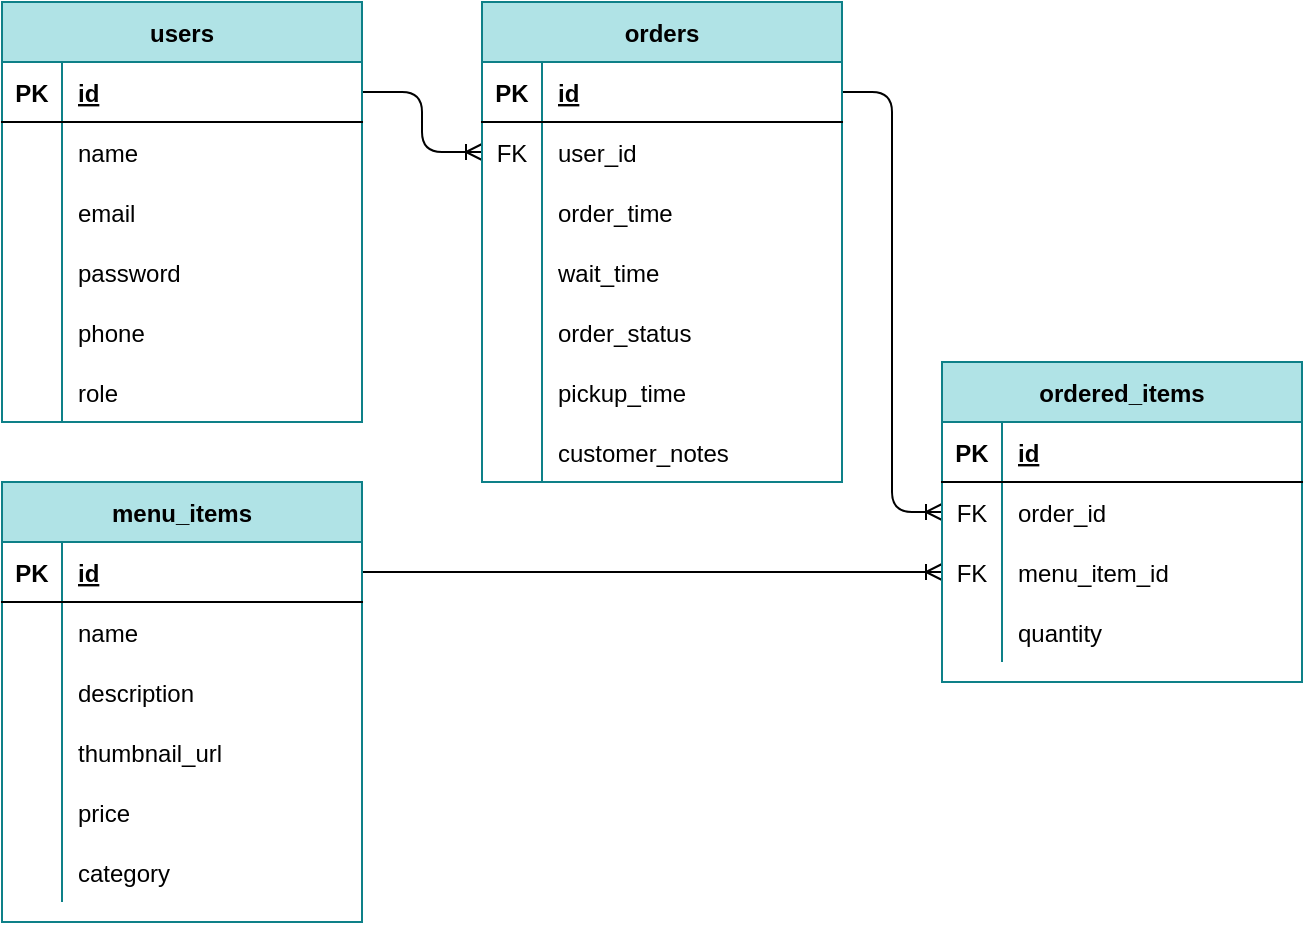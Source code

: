 <mxfile version="13.4.9" type="github">
  <diagram id="R2lEEEUBdFMjLlhIrx00" name="Page-1">
    <mxGraphModel dx="946" dy="614" grid="1" gridSize="10" guides="1" tooltips="1" connect="1" arrows="1" fold="1" page="1" pageScale="1" pageWidth="850" pageHeight="1100" math="0" shadow="0" extFonts="Permanent Marker^https://fonts.googleapis.com/css?family=Permanent+Marker">
      <root>
        <mxCell id="0" />
        <mxCell id="1" parent="0" />
        <mxCell id="WOKz1QPU6Jla9YFI9S8J-139" value="" style="edgeStyle=entityRelationEdgeStyle;fontSize=12;html=1;endArrow=ERoneToMany;entryX=0;entryY=0.5;entryDx=0;entryDy=0;exitX=1;exitY=0.5;exitDx=0;exitDy=0;" edge="1" parent="1" source="WOKz1QPU6Jla9YFI9S8J-94" target="WOKz1QPU6Jla9YFI9S8J-87">
          <mxGeometry width="100" height="100" relative="1" as="geometry">
            <mxPoint x="340" y="390" as="sourcePoint" />
            <mxPoint x="440" y="290" as="targetPoint" />
          </mxGeometry>
        </mxCell>
        <mxCell id="WOKz1QPU6Jla9YFI9S8J-140" value="" style="edgeStyle=orthogonalEdgeStyle;fontSize=12;html=1;endArrow=ERoneToMany;entryX=0;entryY=0.5;entryDx=0;entryDy=0;exitX=1;exitY=0.5;exitDx=0;exitDy=0;" edge="1" parent="1" source="WOKz1QPU6Jla9YFI9S8J-68" target="WOKz1QPU6Jla9YFI9S8J-110">
          <mxGeometry width="100" height="100" relative="1" as="geometry">
            <mxPoint x="230" y="80" as="sourcePoint" />
            <mxPoint x="450" y="-60" as="targetPoint" />
          </mxGeometry>
        </mxCell>
        <mxCell id="WOKz1QPU6Jla9YFI9S8J-67" value="users" style="shape=table;startSize=30;container=1;collapsible=1;childLayout=tableLayout;fixedRows=1;rowLines=0;fontStyle=1;align=center;resizeLast=1;fillColor=#b0e3e6;strokeColor=#0e8088;" vertex="1" parent="1">
          <mxGeometry x="40" y="40" width="180" height="210" as="geometry" />
        </mxCell>
        <mxCell id="WOKz1QPU6Jla9YFI9S8J-68" value="" style="shape=partialRectangle;collapsible=0;dropTarget=0;pointerEvents=0;fillColor=none;top=0;left=0;bottom=1;right=0;points=[[0,0.5],[1,0.5]];portConstraint=eastwest;" vertex="1" parent="WOKz1QPU6Jla9YFI9S8J-67">
          <mxGeometry y="30" width="180" height="30" as="geometry" />
        </mxCell>
        <mxCell id="WOKz1QPU6Jla9YFI9S8J-69" value="PK" style="shape=partialRectangle;connectable=0;fillColor=none;top=0;left=0;bottom=0;right=0;fontStyle=1;overflow=hidden;" vertex="1" parent="WOKz1QPU6Jla9YFI9S8J-68">
          <mxGeometry width="30" height="30" as="geometry" />
        </mxCell>
        <mxCell id="WOKz1QPU6Jla9YFI9S8J-70" value="id" style="shape=partialRectangle;connectable=0;fillColor=none;top=0;left=0;bottom=0;right=0;align=left;spacingLeft=6;fontStyle=5;overflow=hidden;" vertex="1" parent="WOKz1QPU6Jla9YFI9S8J-68">
          <mxGeometry x="30" width="150" height="30" as="geometry" />
        </mxCell>
        <mxCell id="WOKz1QPU6Jla9YFI9S8J-71" value="" style="shape=partialRectangle;collapsible=0;dropTarget=0;pointerEvents=0;fillColor=none;top=0;left=0;bottom=0;right=0;points=[[0,0.5],[1,0.5]];portConstraint=eastwest;" vertex="1" parent="WOKz1QPU6Jla9YFI9S8J-67">
          <mxGeometry y="60" width="180" height="30" as="geometry" />
        </mxCell>
        <mxCell id="WOKz1QPU6Jla9YFI9S8J-72" value="" style="shape=partialRectangle;connectable=0;fillColor=none;top=0;left=0;bottom=0;right=0;editable=1;overflow=hidden;" vertex="1" parent="WOKz1QPU6Jla9YFI9S8J-71">
          <mxGeometry width="30" height="30" as="geometry" />
        </mxCell>
        <mxCell id="WOKz1QPU6Jla9YFI9S8J-73" value="name" style="shape=partialRectangle;connectable=0;fillColor=none;top=0;left=0;bottom=0;right=0;align=left;spacingLeft=6;overflow=hidden;" vertex="1" parent="WOKz1QPU6Jla9YFI9S8J-71">
          <mxGeometry x="30" width="150" height="30" as="geometry" />
        </mxCell>
        <mxCell id="WOKz1QPU6Jla9YFI9S8J-74" value="" style="shape=partialRectangle;collapsible=0;dropTarget=0;pointerEvents=0;fillColor=none;top=0;left=0;bottom=0;right=0;points=[[0,0.5],[1,0.5]];portConstraint=eastwest;" vertex="1" parent="WOKz1QPU6Jla9YFI9S8J-67">
          <mxGeometry y="90" width="180" height="30" as="geometry" />
        </mxCell>
        <mxCell id="WOKz1QPU6Jla9YFI9S8J-75" value="" style="shape=partialRectangle;connectable=0;fillColor=none;top=0;left=0;bottom=0;right=0;editable=1;overflow=hidden;" vertex="1" parent="WOKz1QPU6Jla9YFI9S8J-74">
          <mxGeometry width="30" height="30" as="geometry" />
        </mxCell>
        <mxCell id="WOKz1QPU6Jla9YFI9S8J-76" value="email" style="shape=partialRectangle;connectable=0;fillColor=none;top=0;left=0;bottom=0;right=0;align=left;spacingLeft=6;overflow=hidden;" vertex="1" parent="WOKz1QPU6Jla9YFI9S8J-74">
          <mxGeometry x="30" width="150" height="30" as="geometry" />
        </mxCell>
        <mxCell id="WOKz1QPU6Jla9YFI9S8J-77" value="" style="shape=partialRectangle;collapsible=0;dropTarget=0;pointerEvents=0;fillColor=none;top=0;left=0;bottom=0;right=0;points=[[0,0.5],[1,0.5]];portConstraint=eastwest;" vertex="1" parent="WOKz1QPU6Jla9YFI9S8J-67">
          <mxGeometry y="120" width="180" height="30" as="geometry" />
        </mxCell>
        <mxCell id="WOKz1QPU6Jla9YFI9S8J-78" value="" style="shape=partialRectangle;connectable=0;fillColor=none;top=0;left=0;bottom=0;right=0;editable=1;overflow=hidden;" vertex="1" parent="WOKz1QPU6Jla9YFI9S8J-77">
          <mxGeometry width="30" height="30" as="geometry" />
        </mxCell>
        <mxCell id="WOKz1QPU6Jla9YFI9S8J-79" value="password" style="shape=partialRectangle;connectable=0;fillColor=none;top=0;left=0;bottom=0;right=0;align=left;spacingLeft=6;overflow=hidden;" vertex="1" parent="WOKz1QPU6Jla9YFI9S8J-77">
          <mxGeometry x="30" width="150" height="30" as="geometry" />
        </mxCell>
        <mxCell id="WOKz1QPU6Jla9YFI9S8J-119" value="" style="shape=partialRectangle;collapsible=0;dropTarget=0;pointerEvents=0;fillColor=none;top=0;left=0;bottom=0;right=0;points=[[0,0.5],[1,0.5]];portConstraint=eastwest;" vertex="1" parent="WOKz1QPU6Jla9YFI9S8J-67">
          <mxGeometry y="150" width="180" height="30" as="geometry" />
        </mxCell>
        <mxCell id="WOKz1QPU6Jla9YFI9S8J-120" value="" style="shape=partialRectangle;connectable=0;fillColor=none;top=0;left=0;bottom=0;right=0;editable=1;overflow=hidden;" vertex="1" parent="WOKz1QPU6Jla9YFI9S8J-119">
          <mxGeometry width="30" height="30" as="geometry" />
        </mxCell>
        <mxCell id="WOKz1QPU6Jla9YFI9S8J-121" value="phone" style="shape=partialRectangle;connectable=0;fillColor=none;top=0;left=0;bottom=0;right=0;align=left;spacingLeft=6;overflow=hidden;" vertex="1" parent="WOKz1QPU6Jla9YFI9S8J-119">
          <mxGeometry x="30" width="150" height="30" as="geometry" />
        </mxCell>
        <mxCell id="WOKz1QPU6Jla9YFI9S8J-122" value="" style="shape=partialRectangle;collapsible=0;dropTarget=0;pointerEvents=0;fillColor=none;top=0;left=0;bottom=0;right=0;points=[[0,0.5],[1,0.5]];portConstraint=eastwest;" vertex="1" parent="WOKz1QPU6Jla9YFI9S8J-67">
          <mxGeometry y="180" width="180" height="30" as="geometry" />
        </mxCell>
        <mxCell id="WOKz1QPU6Jla9YFI9S8J-123" value="" style="shape=partialRectangle;connectable=0;fillColor=none;top=0;left=0;bottom=0;right=0;editable=1;overflow=hidden;" vertex="1" parent="WOKz1QPU6Jla9YFI9S8J-122">
          <mxGeometry width="30" height="30" as="geometry" />
        </mxCell>
        <mxCell id="WOKz1QPU6Jla9YFI9S8J-124" value="role" style="shape=partialRectangle;connectable=0;fillColor=none;top=0;left=0;bottom=0;right=0;align=left;spacingLeft=6;overflow=hidden;" vertex="1" parent="WOKz1QPU6Jla9YFI9S8J-122">
          <mxGeometry x="30" width="150" height="30" as="geometry" />
        </mxCell>
        <mxCell id="WOKz1QPU6Jla9YFI9S8J-93" value="menu_items" style="shape=table;startSize=30;container=1;collapsible=1;childLayout=tableLayout;fixedRows=1;rowLines=0;fontStyle=1;align=center;resizeLast=1;fillColor=#b0e3e6;strokeColor=#0e8088;" vertex="1" parent="1">
          <mxGeometry x="40" y="280" width="180" height="220" as="geometry" />
        </mxCell>
        <mxCell id="WOKz1QPU6Jla9YFI9S8J-94" value="" style="shape=partialRectangle;collapsible=0;dropTarget=0;pointerEvents=0;fillColor=none;top=0;left=0;bottom=1;right=0;points=[[0,0.5],[1,0.5]];portConstraint=eastwest;" vertex="1" parent="WOKz1QPU6Jla9YFI9S8J-93">
          <mxGeometry y="30" width="180" height="30" as="geometry" />
        </mxCell>
        <mxCell id="WOKz1QPU6Jla9YFI9S8J-95" value="PK" style="shape=partialRectangle;connectable=0;fillColor=none;top=0;left=0;bottom=0;right=0;fontStyle=1;overflow=hidden;" vertex="1" parent="WOKz1QPU6Jla9YFI9S8J-94">
          <mxGeometry width="30" height="30" as="geometry" />
        </mxCell>
        <mxCell id="WOKz1QPU6Jla9YFI9S8J-96" value="id" style="shape=partialRectangle;connectable=0;fillColor=none;top=0;left=0;bottom=0;right=0;align=left;spacingLeft=6;fontStyle=5;overflow=hidden;" vertex="1" parent="WOKz1QPU6Jla9YFI9S8J-94">
          <mxGeometry x="30" width="150" height="30" as="geometry" />
        </mxCell>
        <mxCell id="WOKz1QPU6Jla9YFI9S8J-97" value="" style="shape=partialRectangle;collapsible=0;dropTarget=0;pointerEvents=0;fillColor=none;top=0;left=0;bottom=0;right=0;points=[[0,0.5],[1,0.5]];portConstraint=eastwest;" vertex="1" parent="WOKz1QPU6Jla9YFI9S8J-93">
          <mxGeometry y="60" width="180" height="30" as="geometry" />
        </mxCell>
        <mxCell id="WOKz1QPU6Jla9YFI9S8J-98" value="" style="shape=partialRectangle;connectable=0;fillColor=none;top=0;left=0;bottom=0;right=0;editable=1;overflow=hidden;" vertex="1" parent="WOKz1QPU6Jla9YFI9S8J-97">
          <mxGeometry width="30" height="30" as="geometry" />
        </mxCell>
        <mxCell id="WOKz1QPU6Jla9YFI9S8J-99" value="name" style="shape=partialRectangle;connectable=0;fillColor=none;top=0;left=0;bottom=0;right=0;align=left;spacingLeft=6;overflow=hidden;" vertex="1" parent="WOKz1QPU6Jla9YFI9S8J-97">
          <mxGeometry x="30" width="150" height="30" as="geometry" />
        </mxCell>
        <mxCell id="WOKz1QPU6Jla9YFI9S8J-100" value="" style="shape=partialRectangle;collapsible=0;dropTarget=0;pointerEvents=0;fillColor=none;top=0;left=0;bottom=0;right=0;points=[[0,0.5],[1,0.5]];portConstraint=eastwest;" vertex="1" parent="WOKz1QPU6Jla9YFI9S8J-93">
          <mxGeometry y="90" width="180" height="30" as="geometry" />
        </mxCell>
        <mxCell id="WOKz1QPU6Jla9YFI9S8J-101" value="" style="shape=partialRectangle;connectable=0;fillColor=none;top=0;left=0;bottom=0;right=0;editable=1;overflow=hidden;" vertex="1" parent="WOKz1QPU6Jla9YFI9S8J-100">
          <mxGeometry width="30" height="30" as="geometry" />
        </mxCell>
        <mxCell id="WOKz1QPU6Jla9YFI9S8J-102" value="description" style="shape=partialRectangle;connectable=0;fillColor=none;top=0;left=0;bottom=0;right=0;align=left;spacingLeft=6;overflow=hidden;" vertex="1" parent="WOKz1QPU6Jla9YFI9S8J-100">
          <mxGeometry x="30" width="150" height="30" as="geometry" />
        </mxCell>
        <mxCell id="WOKz1QPU6Jla9YFI9S8J-103" value="" style="shape=partialRectangle;collapsible=0;dropTarget=0;pointerEvents=0;fillColor=none;top=0;left=0;bottom=0;right=0;points=[[0,0.5],[1,0.5]];portConstraint=eastwest;" vertex="1" parent="WOKz1QPU6Jla9YFI9S8J-93">
          <mxGeometry y="120" width="180" height="30" as="geometry" />
        </mxCell>
        <mxCell id="WOKz1QPU6Jla9YFI9S8J-104" value="" style="shape=partialRectangle;connectable=0;fillColor=none;top=0;left=0;bottom=0;right=0;editable=1;overflow=hidden;" vertex="1" parent="WOKz1QPU6Jla9YFI9S8J-103">
          <mxGeometry width="30" height="30" as="geometry" />
        </mxCell>
        <mxCell id="WOKz1QPU6Jla9YFI9S8J-105" value="thumbnail_url" style="shape=partialRectangle;connectable=0;fillColor=none;top=0;left=0;bottom=0;right=0;align=left;spacingLeft=6;overflow=hidden;" vertex="1" parent="WOKz1QPU6Jla9YFI9S8J-103">
          <mxGeometry x="30" width="150" height="30" as="geometry" />
        </mxCell>
        <mxCell id="WOKz1QPU6Jla9YFI9S8J-125" value="" style="shape=partialRectangle;collapsible=0;dropTarget=0;pointerEvents=0;fillColor=none;top=0;left=0;bottom=0;right=0;points=[[0,0.5],[1,0.5]];portConstraint=eastwest;" vertex="1" parent="WOKz1QPU6Jla9YFI9S8J-93">
          <mxGeometry y="150" width="180" height="30" as="geometry" />
        </mxCell>
        <mxCell id="WOKz1QPU6Jla9YFI9S8J-126" value="" style="shape=partialRectangle;connectable=0;fillColor=none;top=0;left=0;bottom=0;right=0;editable=1;overflow=hidden;" vertex="1" parent="WOKz1QPU6Jla9YFI9S8J-125">
          <mxGeometry width="30" height="30" as="geometry" />
        </mxCell>
        <mxCell id="WOKz1QPU6Jla9YFI9S8J-127" value="price" style="shape=partialRectangle;connectable=0;fillColor=none;top=0;left=0;bottom=0;right=0;align=left;spacingLeft=6;overflow=hidden;" vertex="1" parent="WOKz1QPU6Jla9YFI9S8J-125">
          <mxGeometry x="30" width="150" height="30" as="geometry" />
        </mxCell>
        <mxCell id="WOKz1QPU6Jla9YFI9S8J-128" value="" style="shape=partialRectangle;collapsible=0;dropTarget=0;pointerEvents=0;fillColor=none;top=0;left=0;bottom=0;right=0;points=[[0,0.5],[1,0.5]];portConstraint=eastwest;" vertex="1" parent="WOKz1QPU6Jla9YFI9S8J-93">
          <mxGeometry y="180" width="180" height="30" as="geometry" />
        </mxCell>
        <mxCell id="WOKz1QPU6Jla9YFI9S8J-129" value="" style="shape=partialRectangle;connectable=0;fillColor=none;top=0;left=0;bottom=0;right=0;editable=1;overflow=hidden;" vertex="1" parent="WOKz1QPU6Jla9YFI9S8J-128">
          <mxGeometry width="30" height="30" as="geometry" />
        </mxCell>
        <mxCell id="WOKz1QPU6Jla9YFI9S8J-130" value="category" style="shape=partialRectangle;connectable=0;fillColor=none;top=0;left=0;bottom=0;right=0;align=left;spacingLeft=6;overflow=hidden;" vertex="1" parent="WOKz1QPU6Jla9YFI9S8J-128">
          <mxGeometry x="30" width="150" height="30" as="geometry" />
        </mxCell>
        <mxCell id="WOKz1QPU6Jla9YFI9S8J-144" value="" style="edgeStyle=orthogonalEdgeStyle;fontSize=12;html=1;endArrow=ERoneToMany;entryX=0;entryY=0.5;entryDx=0;entryDy=0;exitX=1;exitY=0.5;exitDx=0;exitDy=0;" edge="1" parent="1" source="WOKz1QPU6Jla9YFI9S8J-107" target="WOKz1QPU6Jla9YFI9S8J-84">
          <mxGeometry width="100" height="100" relative="1" as="geometry">
            <mxPoint x="500" y="80" as="sourcePoint" />
            <mxPoint x="600" y="-20" as="targetPoint" />
          </mxGeometry>
        </mxCell>
        <mxCell id="WOKz1QPU6Jla9YFI9S8J-106" value="orders" style="shape=table;startSize=30;container=1;collapsible=1;childLayout=tableLayout;fixedRows=1;rowLines=0;fontStyle=1;align=center;resizeLast=1;fillColor=#b0e3e6;strokeColor=#0e8088;" vertex="1" parent="1">
          <mxGeometry x="280" y="40" width="180" height="240" as="geometry" />
        </mxCell>
        <mxCell id="WOKz1QPU6Jla9YFI9S8J-107" value="" style="shape=partialRectangle;collapsible=0;dropTarget=0;pointerEvents=0;fillColor=none;top=0;left=0;bottom=1;right=0;points=[[0,0.5],[1,0.5]];portConstraint=eastwest;" vertex="1" parent="WOKz1QPU6Jla9YFI9S8J-106">
          <mxGeometry y="30" width="180" height="30" as="geometry" />
        </mxCell>
        <mxCell id="WOKz1QPU6Jla9YFI9S8J-108" value="PK" style="shape=partialRectangle;connectable=0;fillColor=none;top=0;left=0;bottom=0;right=0;fontStyle=1;overflow=hidden;" vertex="1" parent="WOKz1QPU6Jla9YFI9S8J-107">
          <mxGeometry width="30" height="30" as="geometry" />
        </mxCell>
        <mxCell id="WOKz1QPU6Jla9YFI9S8J-109" value="id" style="shape=partialRectangle;connectable=0;fillColor=none;top=0;left=0;bottom=0;right=0;align=left;spacingLeft=6;fontStyle=5;overflow=hidden;" vertex="1" parent="WOKz1QPU6Jla9YFI9S8J-107">
          <mxGeometry x="30" width="150" height="30" as="geometry" />
        </mxCell>
        <mxCell id="WOKz1QPU6Jla9YFI9S8J-110" value="" style="shape=partialRectangle;collapsible=0;dropTarget=0;pointerEvents=0;fillColor=none;top=0;left=0;bottom=0;right=0;points=[[0,0.5],[1,0.5]];portConstraint=eastwest;" vertex="1" parent="WOKz1QPU6Jla9YFI9S8J-106">
          <mxGeometry y="60" width="180" height="30" as="geometry" />
        </mxCell>
        <mxCell id="WOKz1QPU6Jla9YFI9S8J-111" value="FK" style="shape=partialRectangle;connectable=0;fillColor=none;top=0;left=0;bottom=0;right=0;editable=1;overflow=hidden;" vertex="1" parent="WOKz1QPU6Jla9YFI9S8J-110">
          <mxGeometry width="30" height="30" as="geometry" />
        </mxCell>
        <mxCell id="WOKz1QPU6Jla9YFI9S8J-112" value="user_id" style="shape=partialRectangle;connectable=0;fillColor=none;top=0;left=0;bottom=0;right=0;align=left;spacingLeft=6;overflow=hidden;" vertex="1" parent="WOKz1QPU6Jla9YFI9S8J-110">
          <mxGeometry x="30" width="150" height="30" as="geometry" />
        </mxCell>
        <mxCell id="WOKz1QPU6Jla9YFI9S8J-113" value="" style="shape=partialRectangle;collapsible=0;dropTarget=0;pointerEvents=0;fillColor=none;top=0;left=0;bottom=0;right=0;points=[[0,0.5],[1,0.5]];portConstraint=eastwest;" vertex="1" parent="WOKz1QPU6Jla9YFI9S8J-106">
          <mxGeometry y="90" width="180" height="30" as="geometry" />
        </mxCell>
        <mxCell id="WOKz1QPU6Jla9YFI9S8J-114" value="" style="shape=partialRectangle;connectable=0;fillColor=none;top=0;left=0;bottom=0;right=0;editable=1;overflow=hidden;" vertex="1" parent="WOKz1QPU6Jla9YFI9S8J-113">
          <mxGeometry width="30" height="30" as="geometry" />
        </mxCell>
        <mxCell id="WOKz1QPU6Jla9YFI9S8J-115" value="order_time" style="shape=partialRectangle;connectable=0;fillColor=none;top=0;left=0;bottom=0;right=0;align=left;spacingLeft=6;overflow=hidden;" vertex="1" parent="WOKz1QPU6Jla9YFI9S8J-113">
          <mxGeometry x="30" width="150" height="30" as="geometry" />
        </mxCell>
        <mxCell id="WOKz1QPU6Jla9YFI9S8J-131" value="" style="shape=partialRectangle;collapsible=0;dropTarget=0;pointerEvents=0;fillColor=none;top=0;left=0;bottom=0;right=0;points=[[0,0.5],[1,0.5]];portConstraint=eastwest;" vertex="1" parent="WOKz1QPU6Jla9YFI9S8J-106">
          <mxGeometry y="120" width="180" height="30" as="geometry" />
        </mxCell>
        <mxCell id="WOKz1QPU6Jla9YFI9S8J-132" value="" style="shape=partialRectangle;connectable=0;fillColor=none;top=0;left=0;bottom=0;right=0;editable=1;overflow=hidden;" vertex="1" parent="WOKz1QPU6Jla9YFI9S8J-131">
          <mxGeometry width="30" height="30" as="geometry" />
        </mxCell>
        <mxCell id="WOKz1QPU6Jla9YFI9S8J-133" value="wait_time" style="shape=partialRectangle;connectable=0;fillColor=none;top=0;left=0;bottom=0;right=0;align=left;spacingLeft=6;overflow=hidden;" vertex="1" parent="WOKz1QPU6Jla9YFI9S8J-131">
          <mxGeometry x="30" width="150" height="30" as="geometry" />
        </mxCell>
        <mxCell id="WOKz1QPU6Jla9YFI9S8J-134" value="" style="shape=partialRectangle;collapsible=0;dropTarget=0;pointerEvents=0;fillColor=none;top=0;left=0;bottom=0;right=0;points=[[0,0.5],[1,0.5]];portConstraint=eastwest;" vertex="1" parent="WOKz1QPU6Jla9YFI9S8J-106">
          <mxGeometry y="150" width="180" height="30" as="geometry" />
        </mxCell>
        <mxCell id="WOKz1QPU6Jla9YFI9S8J-135" value="" style="shape=partialRectangle;connectable=0;fillColor=none;top=0;left=0;bottom=0;right=0;editable=1;overflow=hidden;" vertex="1" parent="WOKz1QPU6Jla9YFI9S8J-134">
          <mxGeometry width="30" height="30" as="geometry" />
        </mxCell>
        <mxCell id="WOKz1QPU6Jla9YFI9S8J-136" value="order_status" style="shape=partialRectangle;connectable=0;fillColor=none;top=0;left=0;bottom=0;right=0;align=left;spacingLeft=6;overflow=hidden;" vertex="1" parent="WOKz1QPU6Jla9YFI9S8J-134">
          <mxGeometry x="30" width="150" height="30" as="geometry" />
        </mxCell>
        <mxCell id="WOKz1QPU6Jla9YFI9S8J-116" value="" style="shape=partialRectangle;collapsible=0;dropTarget=0;pointerEvents=0;fillColor=none;top=0;left=0;bottom=0;right=0;points=[[0,0.5],[1,0.5]];portConstraint=eastwest;" vertex="1" parent="WOKz1QPU6Jla9YFI9S8J-106">
          <mxGeometry y="180" width="180" height="30" as="geometry" />
        </mxCell>
        <mxCell id="WOKz1QPU6Jla9YFI9S8J-117" value="" style="shape=partialRectangle;connectable=0;fillColor=none;top=0;left=0;bottom=0;right=0;editable=1;overflow=hidden;" vertex="1" parent="WOKz1QPU6Jla9YFI9S8J-116">
          <mxGeometry width="30" height="30" as="geometry" />
        </mxCell>
        <mxCell id="WOKz1QPU6Jla9YFI9S8J-118" value="pickup_time" style="shape=partialRectangle;connectable=0;fillColor=none;top=0;left=0;bottom=0;right=0;align=left;spacingLeft=6;overflow=hidden;" vertex="1" parent="WOKz1QPU6Jla9YFI9S8J-116">
          <mxGeometry x="30" width="150" height="30" as="geometry" />
        </mxCell>
        <mxCell id="WOKz1QPU6Jla9YFI9S8J-145" value="" style="shape=partialRectangle;collapsible=0;dropTarget=0;pointerEvents=0;fillColor=none;top=0;left=0;bottom=0;right=0;points=[[0,0.5],[1,0.5]];portConstraint=eastwest;" vertex="1" parent="WOKz1QPU6Jla9YFI9S8J-106">
          <mxGeometry y="210" width="180" height="30" as="geometry" />
        </mxCell>
        <mxCell id="WOKz1QPU6Jla9YFI9S8J-146" value="" style="shape=partialRectangle;connectable=0;fillColor=none;top=0;left=0;bottom=0;right=0;editable=1;overflow=hidden;" vertex="1" parent="WOKz1QPU6Jla9YFI9S8J-145">
          <mxGeometry width="30" height="30" as="geometry" />
        </mxCell>
        <mxCell id="WOKz1QPU6Jla9YFI9S8J-147" value="customer_notes" style="shape=partialRectangle;connectable=0;fillColor=none;top=0;left=0;bottom=0;right=0;align=left;spacingLeft=6;overflow=hidden;" vertex="1" parent="WOKz1QPU6Jla9YFI9S8J-145">
          <mxGeometry x="30" width="150" height="30" as="geometry" />
        </mxCell>
        <mxCell id="WOKz1QPU6Jla9YFI9S8J-80" value="ordered_items" style="shape=table;startSize=30;container=1;collapsible=1;childLayout=tableLayout;fixedRows=1;rowLines=0;fontStyle=1;align=center;resizeLast=1;fillColor=#b0e3e6;strokeColor=#0e8088;" vertex="1" parent="1">
          <mxGeometry x="510" y="220" width="180" height="160" as="geometry" />
        </mxCell>
        <mxCell id="WOKz1QPU6Jla9YFI9S8J-81" value="" style="shape=partialRectangle;collapsible=0;dropTarget=0;pointerEvents=0;fillColor=none;top=0;left=0;bottom=1;right=0;points=[[0,0.5],[1,0.5]];portConstraint=eastwest;" vertex="1" parent="WOKz1QPU6Jla9YFI9S8J-80">
          <mxGeometry y="30" width="180" height="30" as="geometry" />
        </mxCell>
        <mxCell id="WOKz1QPU6Jla9YFI9S8J-82" value="PK" style="shape=partialRectangle;connectable=0;fillColor=none;top=0;left=0;bottom=0;right=0;fontStyle=1;overflow=hidden;" vertex="1" parent="WOKz1QPU6Jla9YFI9S8J-81">
          <mxGeometry width="30" height="30" as="geometry" />
        </mxCell>
        <mxCell id="WOKz1QPU6Jla9YFI9S8J-83" value="id" style="shape=partialRectangle;connectable=0;fillColor=none;top=0;left=0;bottom=0;right=0;align=left;spacingLeft=6;fontStyle=5;overflow=hidden;" vertex="1" parent="WOKz1QPU6Jla9YFI9S8J-81">
          <mxGeometry x="30" width="150" height="30" as="geometry" />
        </mxCell>
        <mxCell id="WOKz1QPU6Jla9YFI9S8J-84" value="" style="shape=partialRectangle;collapsible=0;dropTarget=0;pointerEvents=0;fillColor=none;top=0;left=0;bottom=0;right=0;points=[[0,0.5],[1,0.5]];portConstraint=eastwest;" vertex="1" parent="WOKz1QPU6Jla9YFI9S8J-80">
          <mxGeometry y="60" width="180" height="30" as="geometry" />
        </mxCell>
        <mxCell id="WOKz1QPU6Jla9YFI9S8J-85" value="FK" style="shape=partialRectangle;connectable=0;fillColor=none;top=0;left=0;bottom=0;right=0;editable=1;overflow=hidden;" vertex="1" parent="WOKz1QPU6Jla9YFI9S8J-84">
          <mxGeometry width="30" height="30" as="geometry" />
        </mxCell>
        <mxCell id="WOKz1QPU6Jla9YFI9S8J-86" value="order_id" style="shape=partialRectangle;connectable=0;fillColor=none;top=0;left=0;bottom=0;right=0;align=left;spacingLeft=6;overflow=hidden;" vertex="1" parent="WOKz1QPU6Jla9YFI9S8J-84">
          <mxGeometry x="30" width="150" height="30" as="geometry" />
        </mxCell>
        <mxCell id="WOKz1QPU6Jla9YFI9S8J-87" value="" style="shape=partialRectangle;collapsible=0;dropTarget=0;pointerEvents=0;fillColor=none;top=0;left=0;bottom=0;right=0;points=[[0,0.5],[1,0.5]];portConstraint=eastwest;" vertex="1" parent="WOKz1QPU6Jla9YFI9S8J-80">
          <mxGeometry y="90" width="180" height="30" as="geometry" />
        </mxCell>
        <mxCell id="WOKz1QPU6Jla9YFI9S8J-88" value="FK" style="shape=partialRectangle;connectable=0;fillColor=none;top=0;left=0;bottom=0;right=0;editable=1;overflow=hidden;" vertex="1" parent="WOKz1QPU6Jla9YFI9S8J-87">
          <mxGeometry width="30" height="30" as="geometry" />
        </mxCell>
        <mxCell id="WOKz1QPU6Jla9YFI9S8J-89" value="menu_item_id" style="shape=partialRectangle;connectable=0;fillColor=none;top=0;left=0;bottom=0;right=0;align=left;spacingLeft=6;overflow=hidden;" vertex="1" parent="WOKz1QPU6Jla9YFI9S8J-87">
          <mxGeometry x="30" width="150" height="30" as="geometry" />
        </mxCell>
        <mxCell id="WOKz1QPU6Jla9YFI9S8J-90" value="" style="shape=partialRectangle;collapsible=0;dropTarget=0;pointerEvents=0;fillColor=none;top=0;left=0;bottom=0;right=0;points=[[0,0.5],[1,0.5]];portConstraint=eastwest;" vertex="1" parent="WOKz1QPU6Jla9YFI9S8J-80">
          <mxGeometry y="120" width="180" height="30" as="geometry" />
        </mxCell>
        <mxCell id="WOKz1QPU6Jla9YFI9S8J-91" value="" style="shape=partialRectangle;connectable=0;fillColor=none;top=0;left=0;bottom=0;right=0;editable=1;overflow=hidden;" vertex="1" parent="WOKz1QPU6Jla9YFI9S8J-90">
          <mxGeometry width="30" height="30" as="geometry" />
        </mxCell>
        <mxCell id="WOKz1QPU6Jla9YFI9S8J-92" value="quantity" style="shape=partialRectangle;connectable=0;fillColor=none;top=0;left=0;bottom=0;right=0;align=left;spacingLeft=6;overflow=hidden;" vertex="1" parent="WOKz1QPU6Jla9YFI9S8J-90">
          <mxGeometry x="30" width="150" height="30" as="geometry" />
        </mxCell>
      </root>
    </mxGraphModel>
  </diagram>
</mxfile>
